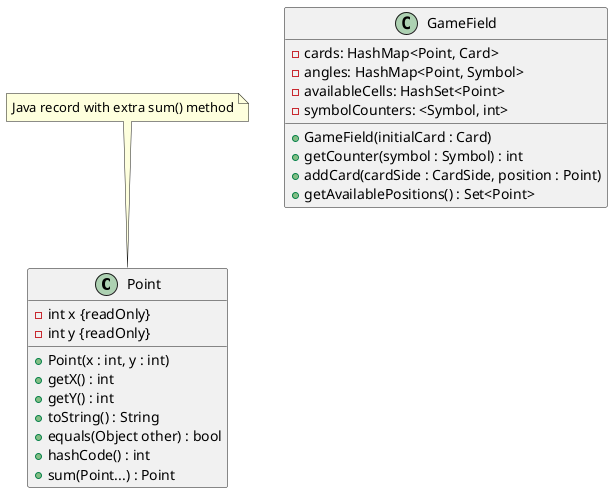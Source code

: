 @startuml


'https://www.baeldung.com/java-record-keyword
'https://howtodoinjava.com/java/java-record-type/
!startsub GAMEFIELD
class Point
{
    - int x {readOnly}
    - int y {readOnly}
    + Point(x : int, y : int)
    + getX() : int
    + getY() : int
    + toString() : String
    + equals(Object other) : bool
    + hashCode() : int
    + sum(Point...) : Point
}

note "Java record with extra sum() method" as N1
N1 .. Point

class GameField{
    - cards: HashMap<Point, Card>
    - angles: HashMap<Point, Symbol>
    - availableCells: HashSet<Point>
    - symbolCounters: <Symbol, int>

    + GameField(initialCard : Card)
    + getCounter(symbol : Symbol) : int
    + addCard(cardSide : CardSide, position : Point)
    + getAvailablePositions() : Set<Point>
}
!endsub


@enduml